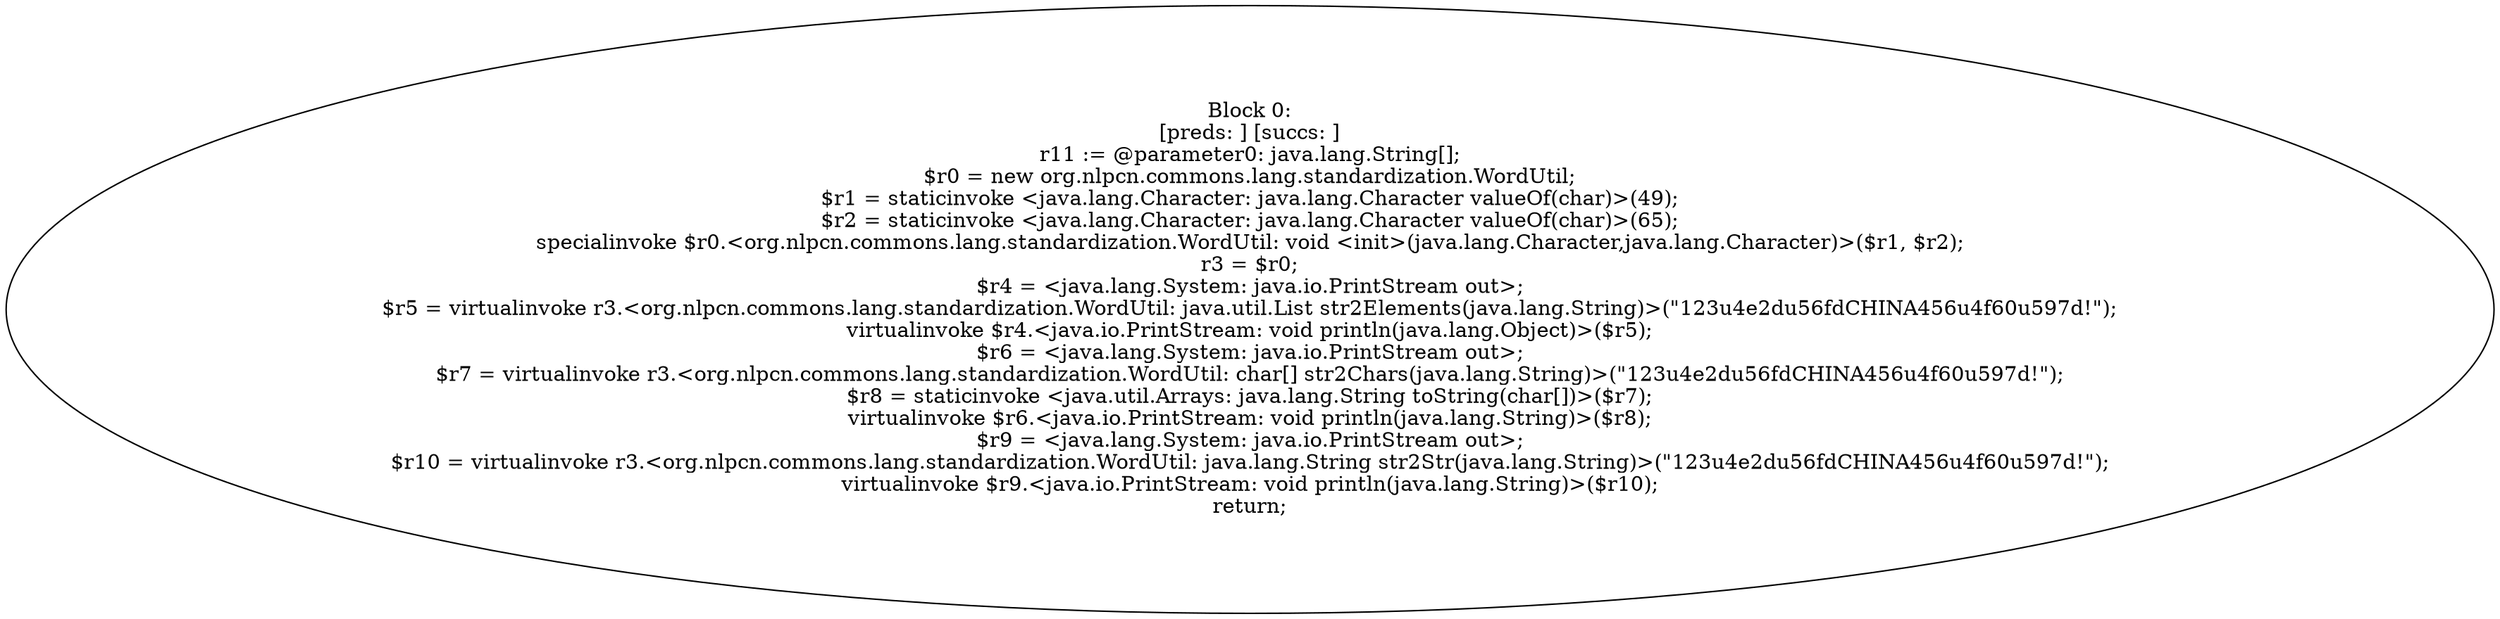 digraph "unitGraph" {
    "Block 0:
[preds: ] [succs: ]
r11 := @parameter0: java.lang.String[];
$r0 = new org.nlpcn.commons.lang.standardization.WordUtil;
$r1 = staticinvoke <java.lang.Character: java.lang.Character valueOf(char)>(49);
$r2 = staticinvoke <java.lang.Character: java.lang.Character valueOf(char)>(65);
specialinvoke $r0.<org.nlpcn.commons.lang.standardization.WordUtil: void <init>(java.lang.Character,java.lang.Character)>($r1, $r2);
r3 = $r0;
$r4 = <java.lang.System: java.io.PrintStream out>;
$r5 = virtualinvoke r3.<org.nlpcn.commons.lang.standardization.WordUtil: java.util.List str2Elements(java.lang.String)>(\"123\u4e2d\u56fdCHINA456\u4f60\u597d!\");
virtualinvoke $r4.<java.io.PrintStream: void println(java.lang.Object)>($r5);
$r6 = <java.lang.System: java.io.PrintStream out>;
$r7 = virtualinvoke r3.<org.nlpcn.commons.lang.standardization.WordUtil: char[] str2Chars(java.lang.String)>(\"123\u4e2d\u56fdCHINA456\u4f60\u597d!\");
$r8 = staticinvoke <java.util.Arrays: java.lang.String toString(char[])>($r7);
virtualinvoke $r6.<java.io.PrintStream: void println(java.lang.String)>($r8);
$r9 = <java.lang.System: java.io.PrintStream out>;
$r10 = virtualinvoke r3.<org.nlpcn.commons.lang.standardization.WordUtil: java.lang.String str2Str(java.lang.String)>(\"123\u4e2d\u56fdCHINA456\u4f60\u597d!\");
virtualinvoke $r9.<java.io.PrintStream: void println(java.lang.String)>($r10);
return;
"
}
